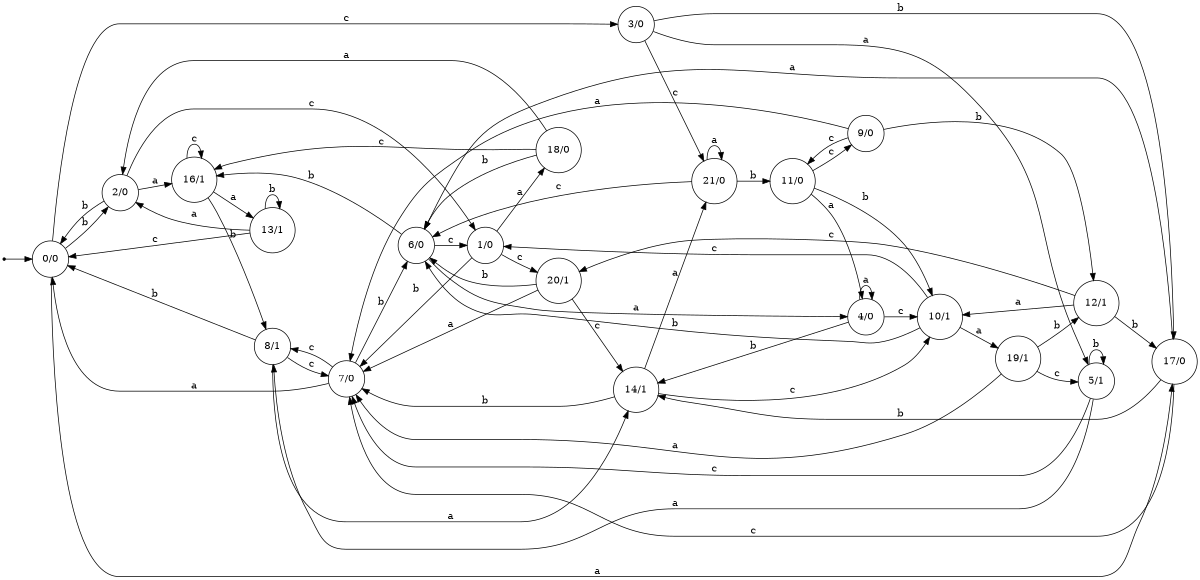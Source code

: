 digraph moore_machine {
	rankdir=LR size="8,5"
	node [shape=circle]
	0 [label="0/0"]
	0 -> 2 [label=b]
	0 -> 3 [label=c]
	0 -> 17 [label=a]
	10 [label="10/1"]
	10 -> 6 [label=b]
	10 -> 1 [label=c]
	10 -> 19 [label=a]
	4 [label="4/0"]
	4 -> 14 [label=b]
	4 -> 10 [label=c]
	4 -> 4 [label=a]
	3 [label="3/0"]
	3 -> 17 [label=b]
	3 -> 21 [label=c]
	3 -> 5 [label=a]
	12 [label="12/1"]
	12 -> 17 [label=b]
	12 -> 20 [label=c]
	12 -> 10 [label=a]
	14 [label="14/1"]
	14 -> 7 [label=b]
	14 -> 10 [label=c]
	14 -> 21 [label=a]
	20 [label="20/1"]
	20 -> 6 [label=b]
	20 -> 14 [label=c]
	20 -> 7 [label=a]
	7 [label="7/0"]
	7 -> 6 [label=b]
	7 -> 8 [label=c]
	7 -> 0 [label=a]
	5 [label="5/1"]
	5 -> 5 [label=b]
	5 -> 7 [label=c]
	5 -> 8 [label=a]
	21 [label="21/0"]
	21 -> 11 [label=b]
	21 -> 6 [label=c]
	21 -> 21 [label=a]
	6 [label="6/0"]
	6 -> 16 [label=b]
	6 -> 1 [label=c]
	6 -> 4 [label=a]
	19 [label="19/1"]
	19 -> 12 [label=b]
	19 -> 5 [label=c]
	19 -> 7 [label=a]
	2 [label="2/0"]
	2 -> 0 [label=b]
	2 -> 1 [label=c]
	2 -> 16 [label=a]
	1 [label="1/0"]
	1 -> 7 [label=b]
	1 -> 20 [label=c]
	1 -> 18 [label=a]
	11 [label="11/0"]
	11 -> 10 [label=b]
	11 -> 9 [label=c]
	11 -> 4 [label=a]
	13 [label="13/1"]
	13 -> 13 [label=b]
	13 -> 0 [label=c]
	13 -> 2 [label=a]
	8 [label="8/1"]
	8 -> 0 [label=b]
	8 -> 7 [label=c]
	8 -> 14 [label=a]
	17 [label="17/0"]
	17 -> 14 [label=b]
	17 -> 7 [label=c]
	17 -> 6 [label=a]
	16 [label="16/1"]
	16 -> 8 [label=b]
	16 -> 16 [label=c]
	16 -> 13 [label=a]
	18 [label="18/0"]
	18 -> 6 [label=b]
	18 -> 16 [label=c]
	18 -> 2 [label=a]
	9 [label="9/0"]
	9 -> 12 [label=b]
	9 -> 11 [label=c]
	9 -> 7 [label=a]
	node [shape=point]
	start
	start -> 0
}

